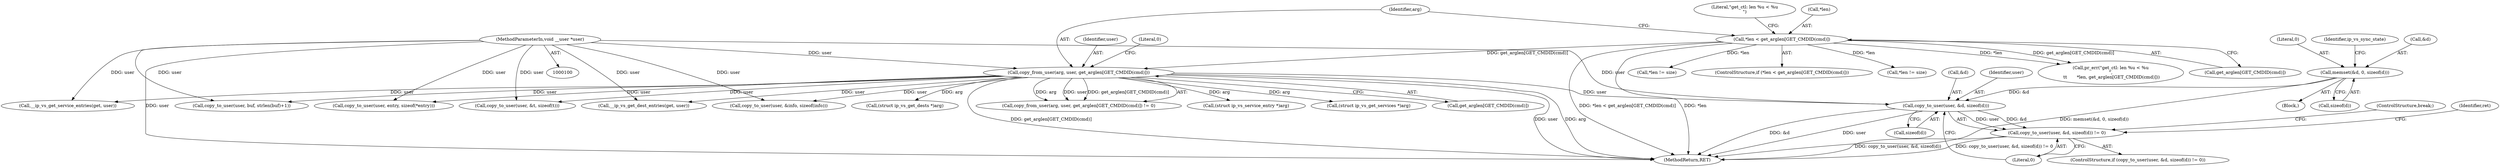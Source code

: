 digraph "0_linux_04bcef2a83f40c6db24222b27a52892cba39dffb@API" {
"1000475" [label="(Call,copy_to_user(user, &d, sizeof(d)))"];
"1000140" [label="(Call,copy_from_user(arg, user, get_arglen[GET_CMDID(cmd)]))"];
"1000103" [label="(MethodParameterIn,void __user *user)"];
"1000119" [label="(Call,*len < get_arglen[GET_CMDID(cmd)])"];
"1000403" [label="(Call,memset(&d, 0, sizeof(d)))"];
"1000474" [label="(Call,copy_to_user(user, &d, sizeof(d)) != 0)"];
"1000119" [label="(Call,*len < get_arglen[GET_CMDID(cmd)])"];
"1000486" [label="(ControlStructure,break;)"];
"1000403" [label="(Call,memset(&d, 0, sizeof(d)))"];
"1000401" [label="(Block,)"];
"1000103" [label="(MethodParameterIn,void __user *user)"];
"1000128" [label="(Literal,\"get_ctl: len %u < %u\n\")"];
"1000475" [label="(Call,copy_to_user(user, &d, sizeof(d)))"];
"1000265" [label="(Call,__ip_vs_get_service_entries(get, user))"];
"1000142" [label="(Identifier,user)"];
"1000481" [label="(Literal,0)"];
"1000127" [label="(Call,pr_err(\"get_ctl: len %u < %u\n\",\n \t\t       *len, get_arglen[GET_CMDID(cmd)]))"];
"1000122" [label="(Call,get_arglen[GET_CMDID(cmd)])"];
"1000498" [label="(MethodReturn,RET)"];
"1000376" [label="(Call,__ip_vs_get_dest_entries(get, user))"];
"1000232" [label="(Call,(struct ip_vs_get_services *)arg)"];
"1000406" [label="(Literal,0)"];
"1000214" [label="(Call,copy_to_user(user, &info, sizeof(info)))"];
"1000140" [label="(Call,copy_from_user(arg, user, get_arglen[GET_CMDID(cmd)]))"];
"1000143" [label="(Call,get_arglen[GET_CMDID(cmd)])"];
"1000473" [label="(ControlStructure,if (copy_to_user(user, &d, sizeof(d)) != 0))"];
"1000407" [label="(Call,sizeof(d))"];
"1000318" [label="(Call,copy_to_user(user, entry, sizeof(*entry)))"];
"1000388" [label="(Call,copy_to_user(user, &t, sizeof(t)))"];
"1000477" [label="(Call,&d)"];
"1000411" [label="(Identifier,ip_vs_sync_state)"];
"1000404" [label="(Call,&d)"];
"1000172" [label="(Call,copy_to_user(user, buf, strlen(buf)+1))"];
"1000359" [label="(Call,*len != size)"];
"1000141" [label="(Identifier,arg)"];
"1000343" [label="(Call,(struct ip_vs_get_dests *)arg)"];
"1000147" [label="(Literal,0)"];
"1000479" [label="(Call,sizeof(d))"];
"1000139" [label="(Call,copy_from_user(arg, user, get_arglen[GET_CMDID(cmd)]) != 0)"];
"1000120" [label="(Call,*len)"];
"1000276" [label="(Call,(struct ip_vs_service_entry *)arg)"];
"1000118" [label="(ControlStructure,if (*len < get_arglen[GET_CMDID(cmd)]))"];
"1000483" [label="(Identifier,ret)"];
"1000474" [label="(Call,copy_to_user(user, &d, sizeof(d)) != 0)"];
"1000476" [label="(Identifier,user)"];
"1000248" [label="(Call,*len != size)"];
"1000475" -> "1000474"  [label="AST: "];
"1000475" -> "1000479"  [label="CFG: "];
"1000476" -> "1000475"  [label="AST: "];
"1000477" -> "1000475"  [label="AST: "];
"1000479" -> "1000475"  [label="AST: "];
"1000481" -> "1000475"  [label="CFG: "];
"1000475" -> "1000498"  [label="DDG: user"];
"1000475" -> "1000498"  [label="DDG: &d"];
"1000475" -> "1000474"  [label="DDG: user"];
"1000475" -> "1000474"  [label="DDG: &d"];
"1000140" -> "1000475"  [label="DDG: user"];
"1000103" -> "1000475"  [label="DDG: user"];
"1000403" -> "1000475"  [label="DDG: &d"];
"1000140" -> "1000139"  [label="AST: "];
"1000140" -> "1000143"  [label="CFG: "];
"1000141" -> "1000140"  [label="AST: "];
"1000142" -> "1000140"  [label="AST: "];
"1000143" -> "1000140"  [label="AST: "];
"1000147" -> "1000140"  [label="CFG: "];
"1000140" -> "1000498"  [label="DDG: user"];
"1000140" -> "1000498"  [label="DDG: arg"];
"1000140" -> "1000498"  [label="DDG: get_arglen[GET_CMDID(cmd)]"];
"1000140" -> "1000139"  [label="DDG: arg"];
"1000140" -> "1000139"  [label="DDG: user"];
"1000140" -> "1000139"  [label="DDG: get_arglen[GET_CMDID(cmd)]"];
"1000103" -> "1000140"  [label="DDG: user"];
"1000119" -> "1000140"  [label="DDG: get_arglen[GET_CMDID(cmd)]"];
"1000140" -> "1000172"  [label="DDG: user"];
"1000140" -> "1000214"  [label="DDG: user"];
"1000140" -> "1000232"  [label="DDG: arg"];
"1000140" -> "1000265"  [label="DDG: user"];
"1000140" -> "1000276"  [label="DDG: arg"];
"1000140" -> "1000318"  [label="DDG: user"];
"1000140" -> "1000343"  [label="DDG: arg"];
"1000140" -> "1000376"  [label="DDG: user"];
"1000140" -> "1000388"  [label="DDG: user"];
"1000103" -> "1000100"  [label="AST: "];
"1000103" -> "1000498"  [label="DDG: user"];
"1000103" -> "1000172"  [label="DDG: user"];
"1000103" -> "1000214"  [label="DDG: user"];
"1000103" -> "1000265"  [label="DDG: user"];
"1000103" -> "1000318"  [label="DDG: user"];
"1000103" -> "1000376"  [label="DDG: user"];
"1000103" -> "1000388"  [label="DDG: user"];
"1000119" -> "1000118"  [label="AST: "];
"1000119" -> "1000122"  [label="CFG: "];
"1000120" -> "1000119"  [label="AST: "];
"1000122" -> "1000119"  [label="AST: "];
"1000128" -> "1000119"  [label="CFG: "];
"1000141" -> "1000119"  [label="CFG: "];
"1000119" -> "1000498"  [label="DDG: *len"];
"1000119" -> "1000498"  [label="DDG: *len < get_arglen[GET_CMDID(cmd)]"];
"1000119" -> "1000127"  [label="DDG: *len"];
"1000119" -> "1000127"  [label="DDG: get_arglen[GET_CMDID(cmd)]"];
"1000119" -> "1000248"  [label="DDG: *len"];
"1000119" -> "1000359"  [label="DDG: *len"];
"1000403" -> "1000401"  [label="AST: "];
"1000403" -> "1000407"  [label="CFG: "];
"1000404" -> "1000403"  [label="AST: "];
"1000406" -> "1000403"  [label="AST: "];
"1000407" -> "1000403"  [label="AST: "];
"1000411" -> "1000403"  [label="CFG: "];
"1000403" -> "1000498"  [label="DDG: memset(&d, 0, sizeof(d))"];
"1000474" -> "1000473"  [label="AST: "];
"1000474" -> "1000481"  [label="CFG: "];
"1000481" -> "1000474"  [label="AST: "];
"1000483" -> "1000474"  [label="CFG: "];
"1000486" -> "1000474"  [label="CFG: "];
"1000474" -> "1000498"  [label="DDG: copy_to_user(user, &d, sizeof(d)) != 0"];
"1000474" -> "1000498"  [label="DDG: copy_to_user(user, &d, sizeof(d))"];
}
